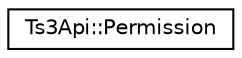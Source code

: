 digraph "Graficzna hierarchia klas"
{
  edge [fontname="Helvetica",fontsize="10",labelfontname="Helvetica",labelfontsize="10"];
  node [fontname="Helvetica",fontsize="10",shape=record];
  rankdir="LR";
  Node1 [label="Ts3Api::Permission",height=0.2,width=0.4,color="black", fillcolor="white", style="filled",URL="$class_ts3_api_1_1_permission.html"];
}
